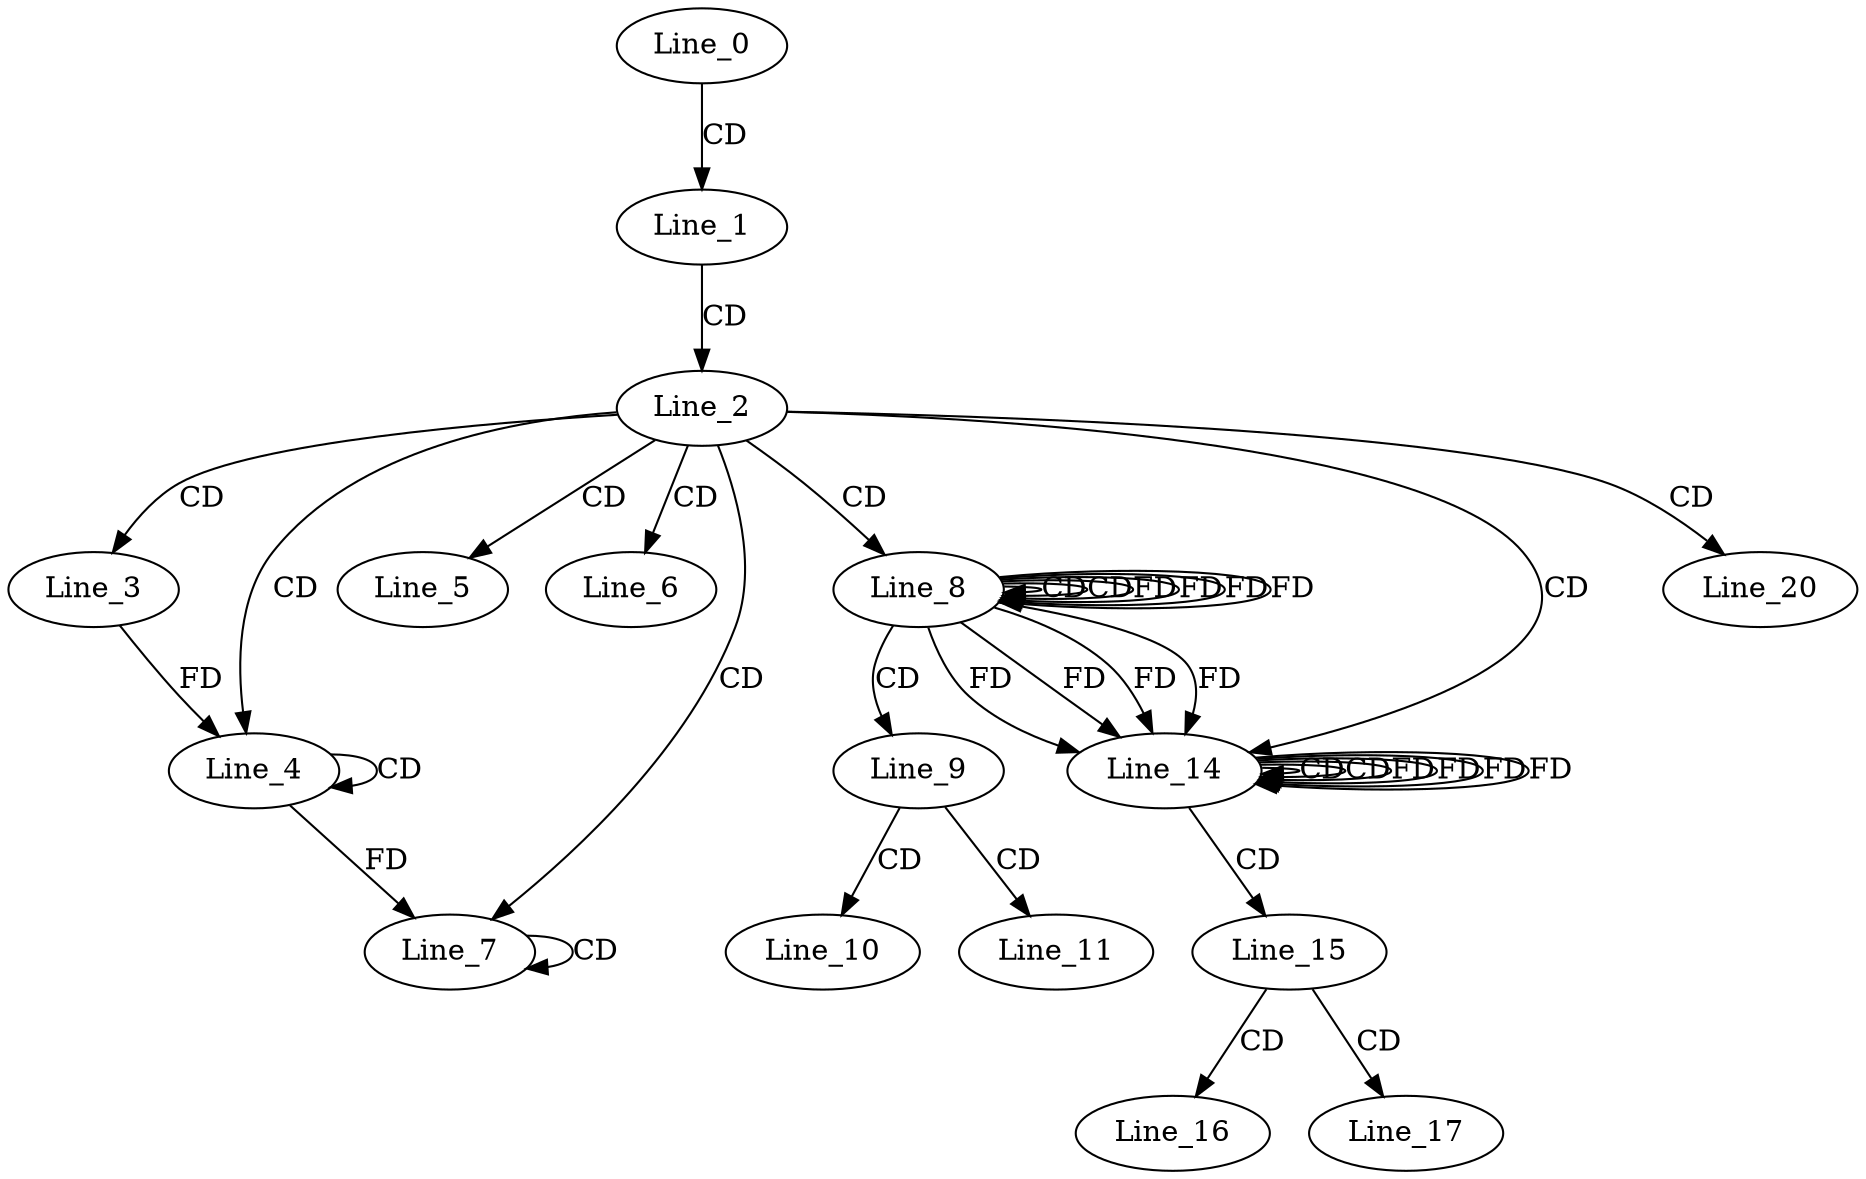 digraph G {
  Line_0;
  Line_1;
  Line_2;
  Line_3;
  Line_4;
  Line_4;
  Line_5;
  Line_6;
  Line_7;
  Line_7;
  Line_8;
  Line_8;
  Line_8;
  Line_9;
  Line_10;
  Line_11;
  Line_14;
  Line_14;
  Line_14;
  Line_15;
  Line_16;
  Line_17;
  Line_20;
  Line_0 -> Line_1 [ label="CD" ];
  Line_1 -> Line_2 [ label="CD" ];
  Line_2 -> Line_3 [ label="CD" ];
  Line_2 -> Line_4 [ label="CD" ];
  Line_4 -> Line_4 [ label="CD" ];
  Line_3 -> Line_4 [ label="FD" ];
  Line_2 -> Line_5 [ label="CD" ];
  Line_2 -> Line_6 [ label="CD" ];
  Line_2 -> Line_7 [ label="CD" ];
  Line_7 -> Line_7 [ label="CD" ];
  Line_4 -> Line_7 [ label="FD" ];
  Line_2 -> Line_8 [ label="CD" ];
  Line_8 -> Line_8 [ label="CD" ];
  Line_8 -> Line_8 [ label="CD" ];
  Line_8 -> Line_8 [ label="FD" ];
  Line_8 -> Line_8 [ label="FD" ];
  Line_8 -> Line_9 [ label="CD" ];
  Line_9 -> Line_10 [ label="CD" ];
  Line_9 -> Line_11 [ label="CD" ];
  Line_2 -> Line_14 [ label="CD" ];
  Line_14 -> Line_14 [ label="CD" ];
  Line_8 -> Line_14 [ label="FD" ];
  Line_8 -> Line_14 [ label="FD" ];
  Line_14 -> Line_14 [ label="CD" ];
  Line_14 -> Line_14 [ label="FD" ];
  Line_14 -> Line_14 [ label="FD" ];
  Line_8 -> Line_14 [ label="FD" ];
  Line_8 -> Line_14 [ label="FD" ];
  Line_14 -> Line_15 [ label="CD" ];
  Line_15 -> Line_16 [ label="CD" ];
  Line_15 -> Line_17 [ label="CD" ];
  Line_2 -> Line_20 [ label="CD" ];
  Line_8 -> Line_8 [ label="FD" ];
  Line_8 -> Line_8 [ label="FD" ];
  Line_14 -> Line_14 [ label="FD" ];
  Line_14 -> Line_14 [ label="FD" ];
}
